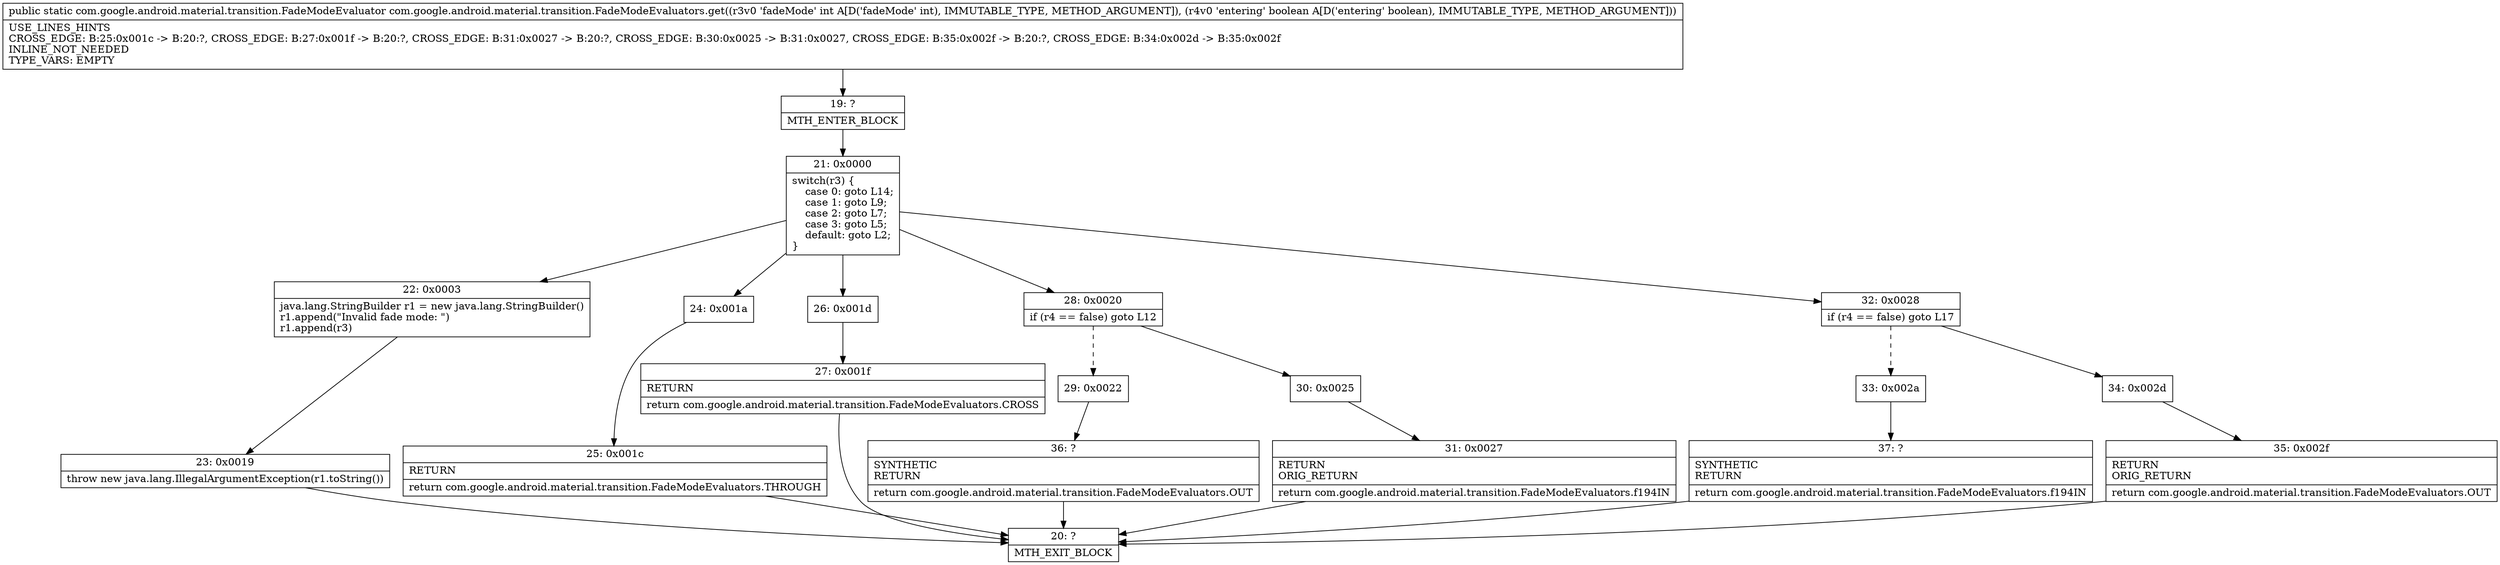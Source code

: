 digraph "CFG forcom.google.android.material.transition.FadeModeEvaluators.get(IZ)Lcom\/google\/android\/material\/transition\/FadeModeEvaluator;" {
Node_19 [shape=record,label="{19\:\ ?|MTH_ENTER_BLOCK\l}"];
Node_21 [shape=record,label="{21\:\ 0x0000|switch(r3) \{\l    case 0: goto L14;\l    case 1: goto L9;\l    case 2: goto L7;\l    case 3: goto L5;\l    default: goto L2;\l\}\l}"];
Node_22 [shape=record,label="{22\:\ 0x0003|java.lang.StringBuilder r1 = new java.lang.StringBuilder()\lr1.append(\"Invalid fade mode: \")\lr1.append(r3)\l}"];
Node_23 [shape=record,label="{23\:\ 0x0019|throw new java.lang.IllegalArgumentException(r1.toString())\l}"];
Node_20 [shape=record,label="{20\:\ ?|MTH_EXIT_BLOCK\l}"];
Node_24 [shape=record,label="{24\:\ 0x001a}"];
Node_25 [shape=record,label="{25\:\ 0x001c|RETURN\l|return com.google.android.material.transition.FadeModeEvaluators.THROUGH\l}"];
Node_26 [shape=record,label="{26\:\ 0x001d}"];
Node_27 [shape=record,label="{27\:\ 0x001f|RETURN\l|return com.google.android.material.transition.FadeModeEvaluators.CROSS\l}"];
Node_28 [shape=record,label="{28\:\ 0x0020|if (r4 == false) goto L12\l}"];
Node_29 [shape=record,label="{29\:\ 0x0022}"];
Node_36 [shape=record,label="{36\:\ ?|SYNTHETIC\lRETURN\l|return com.google.android.material.transition.FadeModeEvaluators.OUT\l}"];
Node_30 [shape=record,label="{30\:\ 0x0025}"];
Node_31 [shape=record,label="{31\:\ 0x0027|RETURN\lORIG_RETURN\l|return com.google.android.material.transition.FadeModeEvaluators.f194IN\l}"];
Node_32 [shape=record,label="{32\:\ 0x0028|if (r4 == false) goto L17\l}"];
Node_33 [shape=record,label="{33\:\ 0x002a}"];
Node_37 [shape=record,label="{37\:\ ?|SYNTHETIC\lRETURN\l|return com.google.android.material.transition.FadeModeEvaluators.f194IN\l}"];
Node_34 [shape=record,label="{34\:\ 0x002d}"];
Node_35 [shape=record,label="{35\:\ 0x002f|RETURN\lORIG_RETURN\l|return com.google.android.material.transition.FadeModeEvaluators.OUT\l}"];
MethodNode[shape=record,label="{public static com.google.android.material.transition.FadeModeEvaluator com.google.android.material.transition.FadeModeEvaluators.get((r3v0 'fadeMode' int A[D('fadeMode' int), IMMUTABLE_TYPE, METHOD_ARGUMENT]), (r4v0 'entering' boolean A[D('entering' boolean), IMMUTABLE_TYPE, METHOD_ARGUMENT]))  | USE_LINES_HINTS\lCROSS_EDGE: B:25:0x001c \-\> B:20:?, CROSS_EDGE: B:27:0x001f \-\> B:20:?, CROSS_EDGE: B:31:0x0027 \-\> B:20:?, CROSS_EDGE: B:30:0x0025 \-\> B:31:0x0027, CROSS_EDGE: B:35:0x002f \-\> B:20:?, CROSS_EDGE: B:34:0x002d \-\> B:35:0x002f\lINLINE_NOT_NEEDED\lTYPE_VARS: EMPTY\l}"];
MethodNode -> Node_19;Node_19 -> Node_21;
Node_21 -> Node_22;
Node_21 -> Node_24;
Node_21 -> Node_26;
Node_21 -> Node_28;
Node_21 -> Node_32;
Node_22 -> Node_23;
Node_23 -> Node_20;
Node_24 -> Node_25;
Node_25 -> Node_20;
Node_26 -> Node_27;
Node_27 -> Node_20;
Node_28 -> Node_29[style=dashed];
Node_28 -> Node_30;
Node_29 -> Node_36;
Node_36 -> Node_20;
Node_30 -> Node_31;
Node_31 -> Node_20;
Node_32 -> Node_33[style=dashed];
Node_32 -> Node_34;
Node_33 -> Node_37;
Node_37 -> Node_20;
Node_34 -> Node_35;
Node_35 -> Node_20;
}

